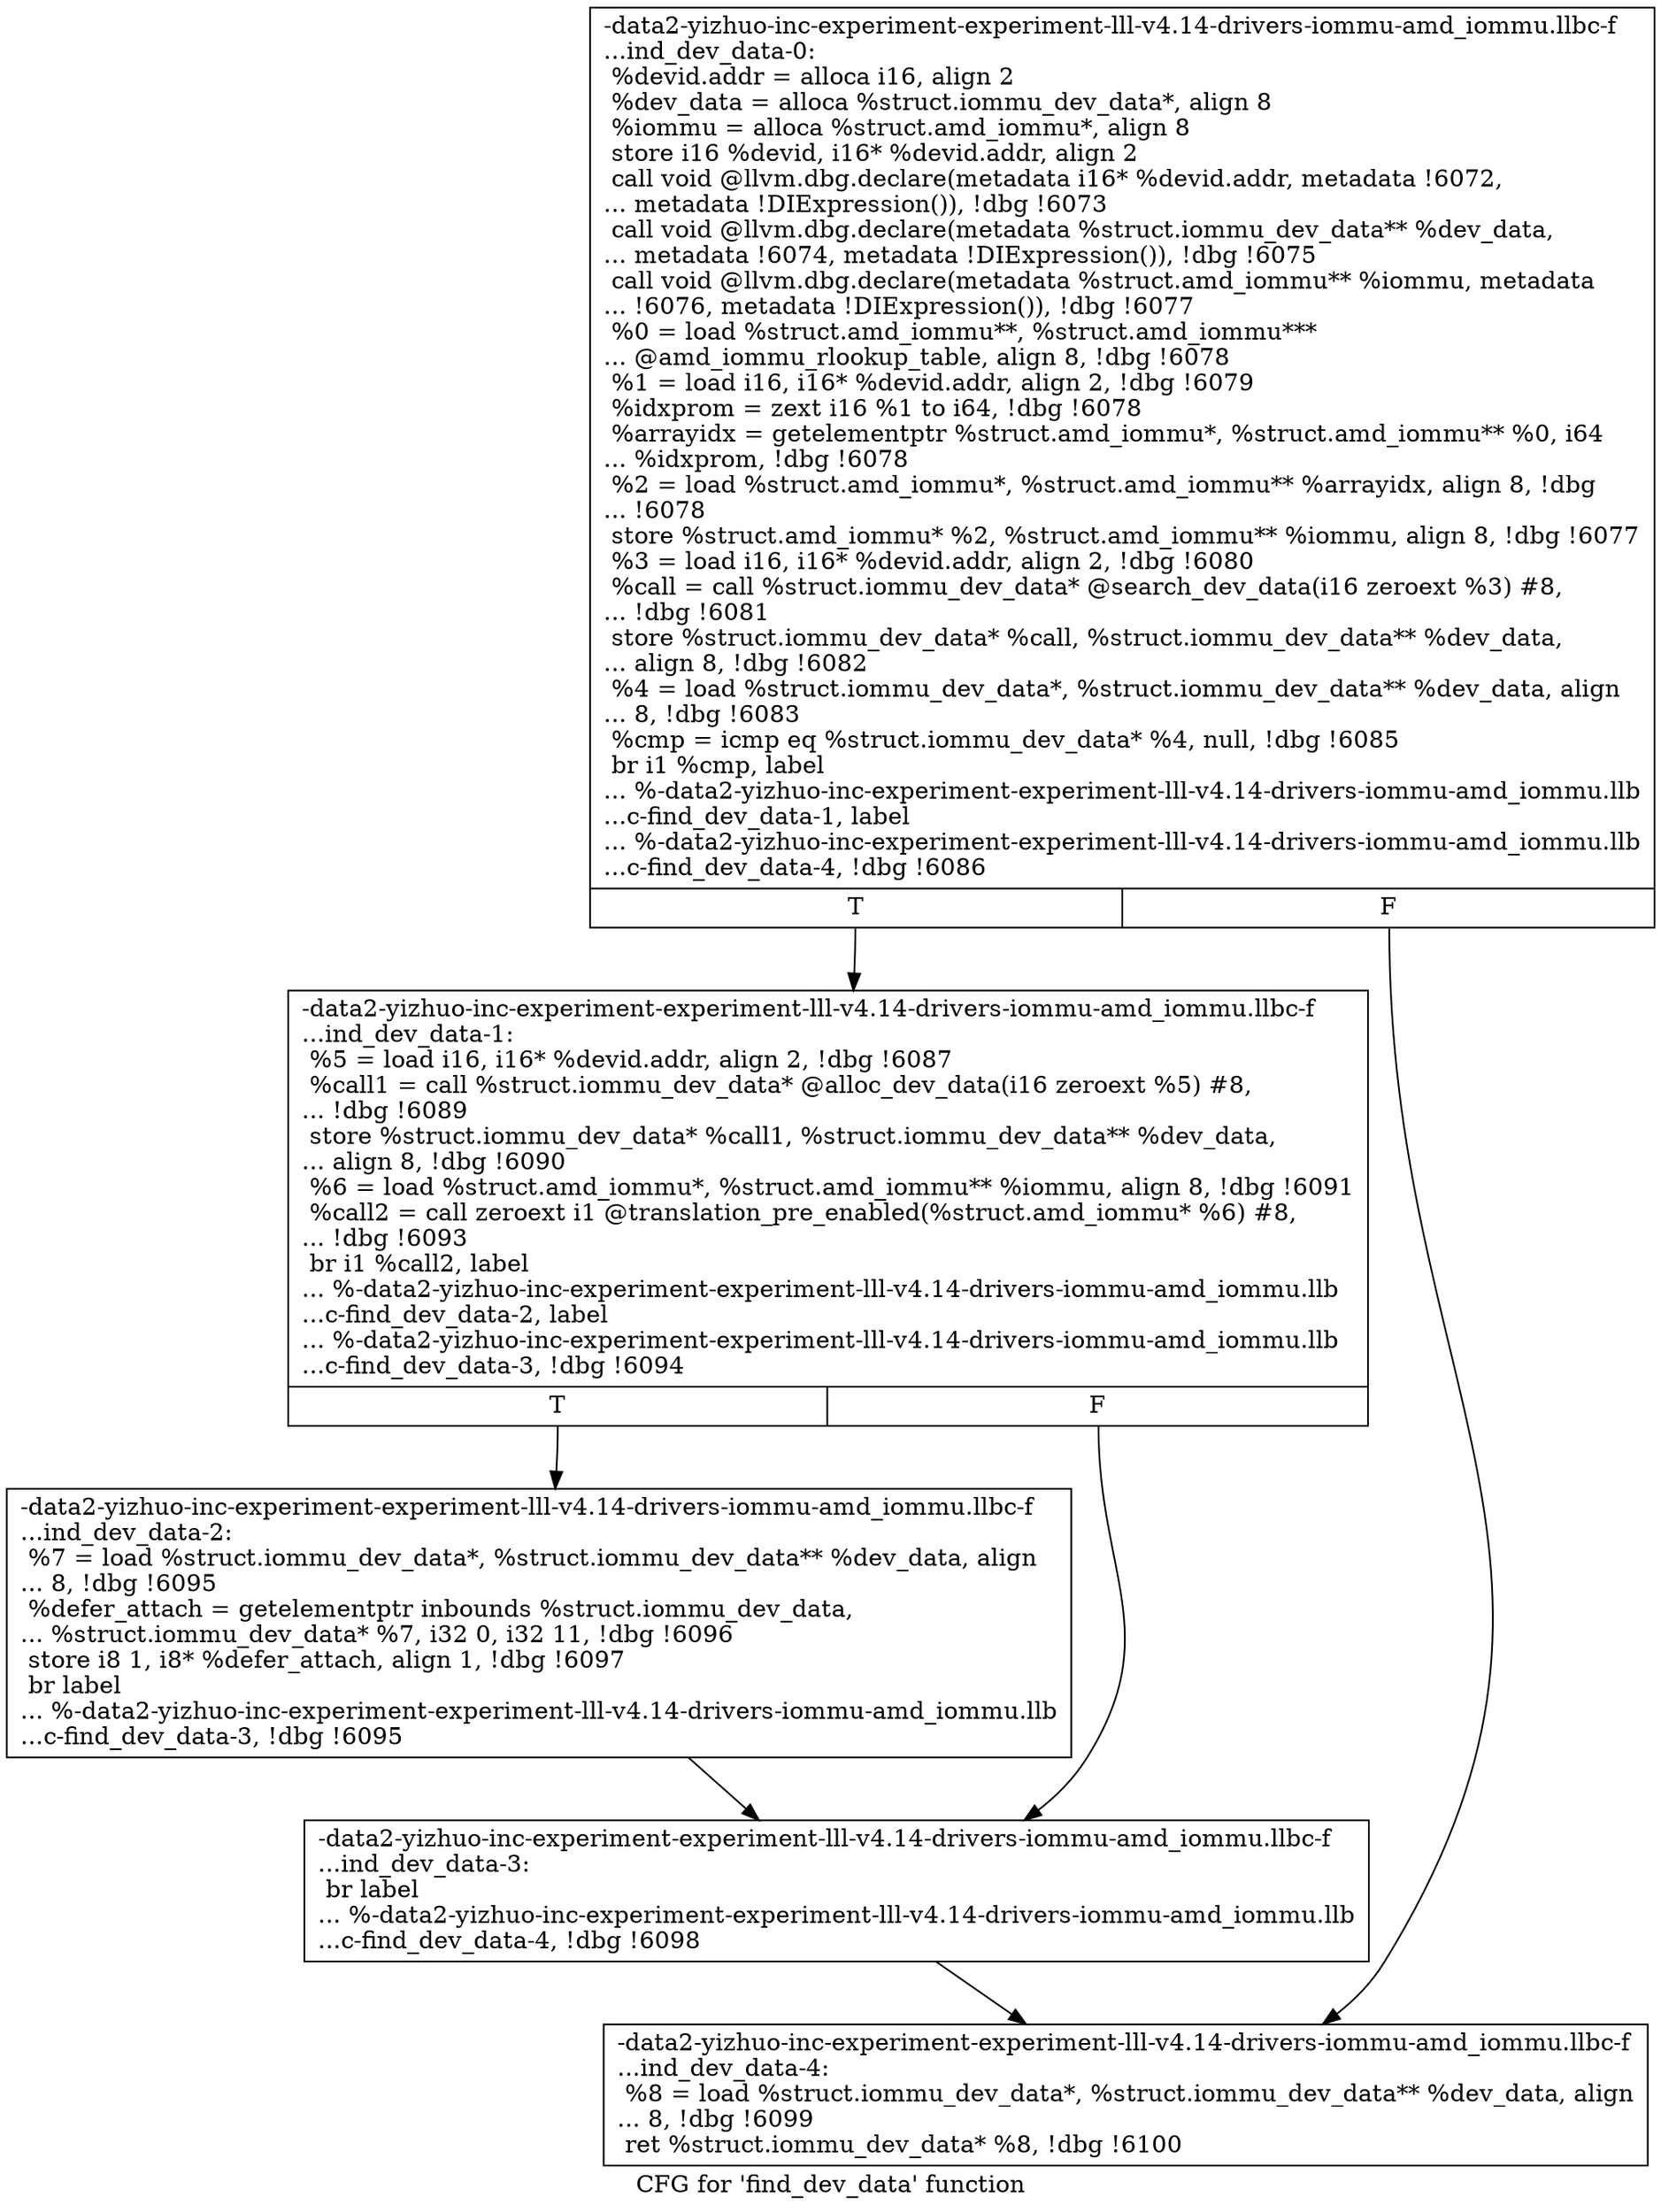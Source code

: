 digraph "CFG for 'find_dev_data' function" {
	label="CFG for 'find_dev_data' function";

	Node0x561b94847f60 [shape=record,label="{-data2-yizhuo-inc-experiment-experiment-lll-v4.14-drivers-iommu-amd_iommu.llbc-f\l...ind_dev_data-0:\l  %devid.addr = alloca i16, align 2\l  %dev_data = alloca %struct.iommu_dev_data*, align 8\l  %iommu = alloca %struct.amd_iommu*, align 8\l  store i16 %devid, i16* %devid.addr, align 2\l  call void @llvm.dbg.declare(metadata i16* %devid.addr, metadata !6072,\l... metadata !DIExpression()), !dbg !6073\l  call void @llvm.dbg.declare(metadata %struct.iommu_dev_data** %dev_data,\l... metadata !6074, metadata !DIExpression()), !dbg !6075\l  call void @llvm.dbg.declare(metadata %struct.amd_iommu** %iommu, metadata\l... !6076, metadata !DIExpression()), !dbg !6077\l  %0 = load %struct.amd_iommu**, %struct.amd_iommu***\l... @amd_iommu_rlookup_table, align 8, !dbg !6078\l  %1 = load i16, i16* %devid.addr, align 2, !dbg !6079\l  %idxprom = zext i16 %1 to i64, !dbg !6078\l  %arrayidx = getelementptr %struct.amd_iommu*, %struct.amd_iommu** %0, i64\l... %idxprom, !dbg !6078\l  %2 = load %struct.amd_iommu*, %struct.amd_iommu** %arrayidx, align 8, !dbg\l... !6078\l  store %struct.amd_iommu* %2, %struct.amd_iommu** %iommu, align 8, !dbg !6077\l  %3 = load i16, i16* %devid.addr, align 2, !dbg !6080\l  %call = call %struct.iommu_dev_data* @search_dev_data(i16 zeroext %3) #8,\l... !dbg !6081\l  store %struct.iommu_dev_data* %call, %struct.iommu_dev_data** %dev_data,\l... align 8, !dbg !6082\l  %4 = load %struct.iommu_dev_data*, %struct.iommu_dev_data** %dev_data, align\l... 8, !dbg !6083\l  %cmp = icmp eq %struct.iommu_dev_data* %4, null, !dbg !6085\l  br i1 %cmp, label\l... %-data2-yizhuo-inc-experiment-experiment-lll-v4.14-drivers-iommu-amd_iommu.llb\l...c-find_dev_data-1, label\l... %-data2-yizhuo-inc-experiment-experiment-lll-v4.14-drivers-iommu-amd_iommu.llb\l...c-find_dev_data-4, !dbg !6086\l|{<s0>T|<s1>F}}"];
	Node0x561b94847f60:s0 -> Node0x561b948490a0;
	Node0x561b94847f60:s1 -> Node0x561b94849190;
	Node0x561b948490a0 [shape=record,label="{-data2-yizhuo-inc-experiment-experiment-lll-v4.14-drivers-iommu-amd_iommu.llbc-f\l...ind_dev_data-1: \l  %5 = load i16, i16* %devid.addr, align 2, !dbg !6087\l  %call1 = call %struct.iommu_dev_data* @alloc_dev_data(i16 zeroext %5) #8,\l... !dbg !6089\l  store %struct.iommu_dev_data* %call1, %struct.iommu_dev_data** %dev_data,\l... align 8, !dbg !6090\l  %6 = load %struct.amd_iommu*, %struct.amd_iommu** %iommu, align 8, !dbg !6091\l  %call2 = call zeroext i1 @translation_pre_enabled(%struct.amd_iommu* %6) #8,\l... !dbg !6093\l  br i1 %call2, label\l... %-data2-yizhuo-inc-experiment-experiment-lll-v4.14-drivers-iommu-amd_iommu.llb\l...c-find_dev_data-2, label\l... %-data2-yizhuo-inc-experiment-experiment-lll-v4.14-drivers-iommu-amd_iommu.llb\l...c-find_dev_data-3, !dbg !6094\l|{<s0>T|<s1>F}}"];
	Node0x561b948490a0:s0 -> Node0x561b948490f0;
	Node0x561b948490a0:s1 -> Node0x561b94849140;
	Node0x561b948490f0 [shape=record,label="{-data2-yizhuo-inc-experiment-experiment-lll-v4.14-drivers-iommu-amd_iommu.llbc-f\l...ind_dev_data-2: \l  %7 = load %struct.iommu_dev_data*, %struct.iommu_dev_data** %dev_data, align\l... 8, !dbg !6095\l  %defer_attach = getelementptr inbounds %struct.iommu_dev_data,\l... %struct.iommu_dev_data* %7, i32 0, i32 11, !dbg !6096\l  store i8 1, i8* %defer_attach, align 1, !dbg !6097\l  br label\l... %-data2-yizhuo-inc-experiment-experiment-lll-v4.14-drivers-iommu-amd_iommu.llb\l...c-find_dev_data-3, !dbg !6095\l}"];
	Node0x561b948490f0 -> Node0x561b94849140;
	Node0x561b94849140 [shape=record,label="{-data2-yizhuo-inc-experiment-experiment-lll-v4.14-drivers-iommu-amd_iommu.llbc-f\l...ind_dev_data-3: \l  br label\l... %-data2-yizhuo-inc-experiment-experiment-lll-v4.14-drivers-iommu-amd_iommu.llb\l...c-find_dev_data-4, !dbg !6098\l}"];
	Node0x561b94849140 -> Node0x561b94849190;
	Node0x561b94849190 [shape=record,label="{-data2-yizhuo-inc-experiment-experiment-lll-v4.14-drivers-iommu-amd_iommu.llbc-f\l...ind_dev_data-4: \l  %8 = load %struct.iommu_dev_data*, %struct.iommu_dev_data** %dev_data, align\l... 8, !dbg !6099\l  ret %struct.iommu_dev_data* %8, !dbg !6100\l}"];
}
